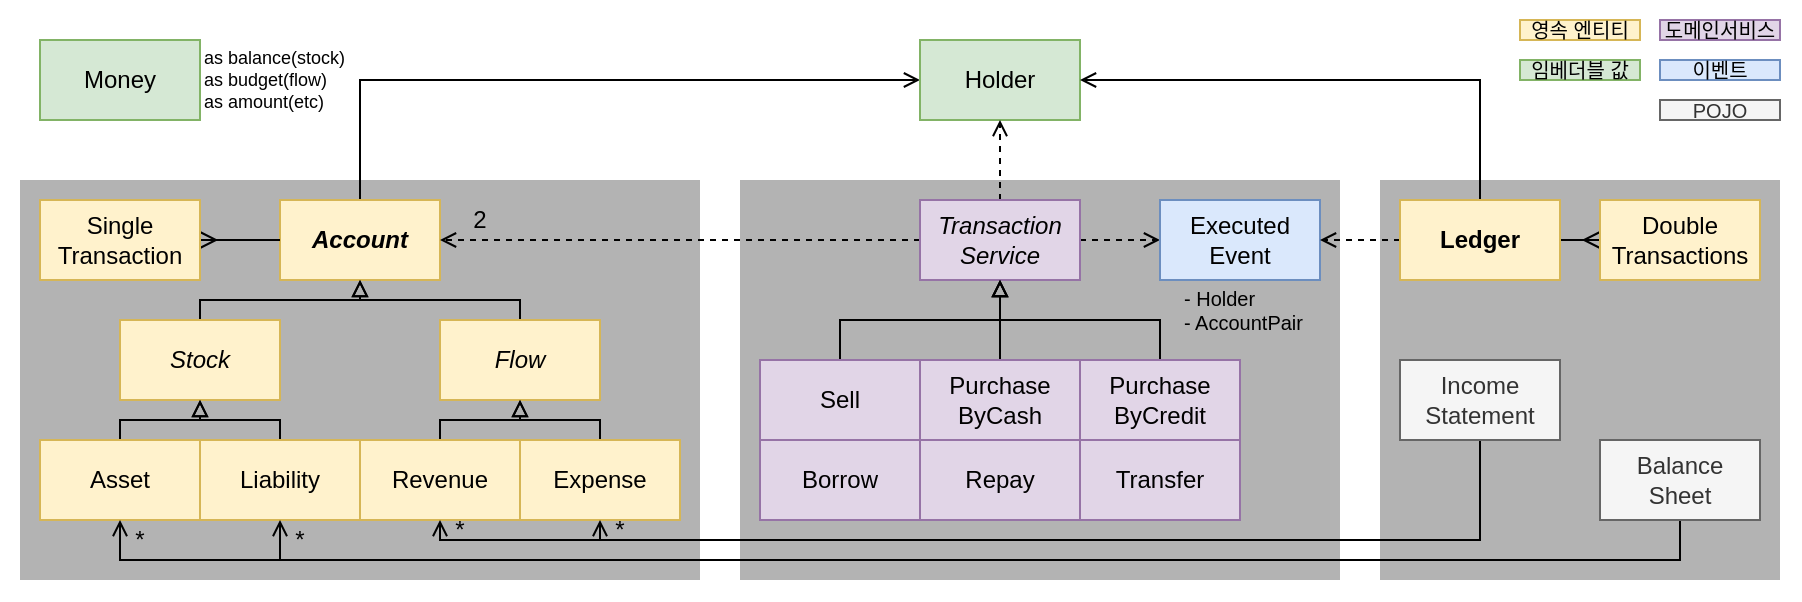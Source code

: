 <mxfile version="13.9.9" type="device"><diagram id="YIgr6HLfh7gYz-MiHEPU" name="페이지-1"><mxGraphModel dx="981" dy="569" grid="1" gridSize="10" guides="1" tooltips="1" connect="1" arrows="1" fold="1" page="1" pageScale="1" pageWidth="1169" pageHeight="827" math="0" shadow="0"><root><mxCell id="0"/><mxCell id="1" parent="0"/><mxCell id="2CYd799_G8tJihuWGXr--59" value="" style="rounded=0;whiteSpace=wrap;html=1;fontSize=10;align=left;strokeColor=none;" vertex="1" parent="1"><mxGeometry x="20" y="20" width="900" height="300" as="geometry"/></mxCell><mxCell id="2CYd799_G8tJihuWGXr--60" value="" style="rounded=0;whiteSpace=wrap;html=1;fontSize=10;align=left;strokeColor=none;fillColor=#B3B3B3;" vertex="1" parent="1"><mxGeometry x="30" y="110" width="340" height="200" as="geometry"/></mxCell><mxCell id="2CYd799_G8tJihuWGXr--61" value="" style="rounded=0;whiteSpace=wrap;html=1;fontSize=10;align=left;strokeColor=none;fillColor=#B3B3B3;" vertex="1" parent="1"><mxGeometry x="390" y="110" width="300" height="200" as="geometry"/></mxCell><mxCell id="2CYd799_G8tJihuWGXr--62" value="" style="rounded=0;whiteSpace=wrap;html=1;fontSize=10;align=left;strokeColor=none;fillColor=#B3B3B3;" vertex="1" parent="1"><mxGeometry x="710" y="110" width="200" height="200" as="geometry"/></mxCell><mxCell id="2CYd799_G8tJihuWGXr--29" style="edgeStyle=orthogonalEdgeStyle;rounded=0;orthogonalLoop=1;jettySize=auto;html=1;exitX=0.5;exitY=0;exitDx=0;exitDy=0;entryX=0;entryY=0.5;entryDx=0;entryDy=0;endArrow=open;endFill=0;" edge="1" parent="1" source="2CYd799_G8tJihuWGXr--1" target="2CYd799_G8tJihuWGXr--9"><mxGeometry relative="1" as="geometry"/></mxCell><mxCell id="2CYd799_G8tJihuWGXr--1" value="Account" style="rounded=0;whiteSpace=wrap;html=1;fillColor=#fff2cc;strokeColor=#d6b656;fontStyle=3" vertex="1" parent="1"><mxGeometry x="160" y="120" width="80" height="40" as="geometry"/></mxCell><mxCell id="2CYd799_G8tJihuWGXr--20" style="edgeStyle=orthogonalEdgeStyle;rounded=0;orthogonalLoop=1;jettySize=auto;html=1;exitX=0.5;exitY=0;exitDx=0;exitDy=0;endArrow=block;endFill=0;" edge="1" parent="1" source="2CYd799_G8tJihuWGXr--2" target="2CYd799_G8tJihuWGXr--1"><mxGeometry relative="1" as="geometry"><Array as="points"><mxPoint x="280" y="170"/><mxPoint x="200" y="170"/></Array></mxGeometry></mxCell><mxCell id="2CYd799_G8tJihuWGXr--2" value="Flow" style="rounded=0;whiteSpace=wrap;html=1;fillColor=#fff2cc;strokeColor=#d6b656;fontStyle=2" vertex="1" parent="1"><mxGeometry x="240" y="180" width="80" height="40" as="geometry"/></mxCell><mxCell id="2CYd799_G8tJihuWGXr--19" style="edgeStyle=orthogonalEdgeStyle;rounded=0;orthogonalLoop=1;jettySize=auto;html=1;exitX=0.5;exitY=0;exitDx=0;exitDy=0;entryX=0.5;entryY=1;entryDx=0;entryDy=0;endArrow=block;endFill=0;" edge="1" parent="1" source="2CYd799_G8tJihuWGXr--3" target="2CYd799_G8tJihuWGXr--1"><mxGeometry relative="1" as="geometry"><Array as="points"><mxPoint x="120" y="170"/><mxPoint x="200" y="170"/></Array></mxGeometry></mxCell><mxCell id="2CYd799_G8tJihuWGXr--3" value="Stock" style="rounded=0;whiteSpace=wrap;html=1;fillColor=#fff2cc;strokeColor=#d6b656;fontStyle=2" vertex="1" parent="1"><mxGeometry x="80" y="180" width="80" height="40" as="geometry"/></mxCell><mxCell id="2CYd799_G8tJihuWGXr--21" style="edgeStyle=orthogonalEdgeStyle;rounded=0;orthogonalLoop=1;jettySize=auto;html=1;exitX=0.5;exitY=0;exitDx=0;exitDy=0;entryX=0.5;entryY=1;entryDx=0;entryDy=0;endArrow=block;endFill=0;" edge="1" parent="1" source="2CYd799_G8tJihuWGXr--4" target="2CYd799_G8tJihuWGXr--3"><mxGeometry relative="1" as="geometry"><Array as="points"><mxPoint x="80" y="230"/><mxPoint x="120" y="230"/></Array></mxGeometry></mxCell><mxCell id="2CYd799_G8tJihuWGXr--4" value="Asset" style="rounded=0;whiteSpace=wrap;html=1;fillColor=#fff2cc;strokeColor=#d6b656;" vertex="1" parent="1"><mxGeometry x="40" y="240" width="80" height="40" as="geometry"/></mxCell><mxCell id="2CYd799_G8tJihuWGXr--22" style="edgeStyle=orthogonalEdgeStyle;rounded=0;orthogonalLoop=1;jettySize=auto;html=1;exitX=0.5;exitY=0;exitDx=0;exitDy=0;endArrow=block;endFill=0;" edge="1" parent="1" source="2CYd799_G8tJihuWGXr--5"><mxGeometry relative="1" as="geometry"><mxPoint x="120" y="220" as="targetPoint"/><Array as="points"><mxPoint x="160" y="230"/><mxPoint x="120" y="230"/></Array></mxGeometry></mxCell><mxCell id="2CYd799_G8tJihuWGXr--5" value="Liability" style="rounded=0;whiteSpace=wrap;html=1;fillColor=#fff2cc;strokeColor=#d6b656;" vertex="1" parent="1"><mxGeometry x="120" y="240" width="80" height="40" as="geometry"/></mxCell><mxCell id="2CYd799_G8tJihuWGXr--24" style="edgeStyle=orthogonalEdgeStyle;rounded=0;orthogonalLoop=1;jettySize=auto;html=1;exitX=0.5;exitY=0;exitDx=0;exitDy=0;endArrow=block;endFill=0;entryX=0.5;entryY=1;entryDx=0;entryDy=0;" edge="1" parent="1" source="2CYd799_G8tJihuWGXr--6" target="2CYd799_G8tJihuWGXr--2"><mxGeometry relative="1" as="geometry"><Array as="points"><mxPoint x="240" y="230"/><mxPoint x="280" y="230"/></Array></mxGeometry></mxCell><mxCell id="2CYd799_G8tJihuWGXr--6" value="Revenue" style="rounded=0;whiteSpace=wrap;html=1;fillColor=#fff2cc;strokeColor=#d6b656;" vertex="1" parent="1"><mxGeometry x="200" y="240" width="80" height="40" as="geometry"/></mxCell><mxCell id="2CYd799_G8tJihuWGXr--25" style="edgeStyle=orthogonalEdgeStyle;rounded=0;orthogonalLoop=1;jettySize=auto;html=1;exitX=0.5;exitY=0;exitDx=0;exitDy=0;endArrow=block;endFill=0;" edge="1" parent="1" source="2CYd799_G8tJihuWGXr--7"><mxGeometry relative="1" as="geometry"><mxPoint x="280" y="220" as="targetPoint"/><Array as="points"><mxPoint x="320" y="230"/><mxPoint x="280" y="230"/></Array></mxGeometry></mxCell><mxCell id="2CYd799_G8tJihuWGXr--7" value="Expense" style="rounded=0;whiteSpace=wrap;html=1;fillColor=#fff2cc;strokeColor=#d6b656;" vertex="1" parent="1"><mxGeometry x="280" y="240" width="80" height="40" as="geometry"/></mxCell><mxCell id="2CYd799_G8tJihuWGXr--9" value="Holder" style="rounded=0;whiteSpace=wrap;html=1;fillColor=#d5e8d4;strokeColor=#82b366;" vertex="1" parent="1"><mxGeometry x="480" y="40" width="80" height="40" as="geometry"/></mxCell><mxCell id="2CYd799_G8tJihuWGXr--18" style="edgeStyle=orthogonalEdgeStyle;rounded=0;orthogonalLoop=1;jettySize=auto;html=1;exitX=1;exitY=0.5;exitDx=0;exitDy=0;endArrow=none;endFill=0;startArrow=ERmany;startFill=0;" edge="1" parent="1" source="2CYd799_G8tJihuWGXr--10" target="2CYd799_G8tJihuWGXr--1"><mxGeometry relative="1" as="geometry"/></mxCell><mxCell id="2CYd799_G8tJihuWGXr--10" value="Single&lt;br&gt;Transaction" style="rounded=0;whiteSpace=wrap;html=1;fillColor=#fff2cc;strokeColor=#d6b656;" vertex="1" parent="1"><mxGeometry x="40" y="120" width="80" height="40" as="geometry"/></mxCell><mxCell id="2CYd799_G8tJihuWGXr--31" style="edgeStyle=orthogonalEdgeStyle;rounded=0;orthogonalLoop=1;jettySize=auto;html=1;exitX=0.5;exitY=0;exitDx=0;exitDy=0;dashed=1;startArrow=none;startFill=0;endArrow=open;endFill=0;" edge="1" parent="1" source="2CYd799_G8tJihuWGXr--11" target="2CYd799_G8tJihuWGXr--9"><mxGeometry relative="1" as="geometry"/></mxCell><mxCell id="2CYd799_G8tJihuWGXr--37" style="edgeStyle=orthogonalEdgeStyle;rounded=0;orthogonalLoop=1;jettySize=auto;html=1;exitX=0;exitY=0.5;exitDx=0;exitDy=0;startArrow=none;startFill=0;endArrow=open;endFill=0;dashed=1;" edge="1" parent="1" source="2CYd799_G8tJihuWGXr--11" target="2CYd799_G8tJihuWGXr--1"><mxGeometry relative="1" as="geometry"/></mxCell><mxCell id="2CYd799_G8tJihuWGXr--41" style="edgeStyle=orthogonalEdgeStyle;rounded=0;orthogonalLoop=1;jettySize=auto;html=1;exitX=1;exitY=0.5;exitDx=0;exitDy=0;entryX=0;entryY=0.5;entryDx=0;entryDy=0;dashed=1;startArrow=none;startFill=0;endArrow=open;endFill=0;fontSize=10;" edge="1" parent="1" source="2CYd799_G8tJihuWGXr--11" target="2CYd799_G8tJihuWGXr--40"><mxGeometry relative="1" as="geometry"/></mxCell><mxCell id="2CYd799_G8tJihuWGXr--11" value="Transaction&lt;br&gt;Service" style="rounded=0;whiteSpace=wrap;html=1;fillColor=#e1d5e7;strokeColor=#9673a6;fontStyle=2" vertex="1" parent="1"><mxGeometry x="480" y="120" width="80" height="40" as="geometry"/></mxCell><mxCell id="2CYd799_G8tJihuWGXr--26" style="edgeStyle=orthogonalEdgeStyle;rounded=0;orthogonalLoop=1;jettySize=auto;html=1;exitX=0.5;exitY=0;exitDx=0;exitDy=0;entryX=0.5;entryY=1;entryDx=0;entryDy=0;endArrow=block;endFill=0;" edge="1" parent="1" source="2CYd799_G8tJihuWGXr--12" target="2CYd799_G8tJihuWGXr--11"><mxGeometry relative="1" as="geometry"/></mxCell><mxCell id="2CYd799_G8tJihuWGXr--12" value="Sell" style="rounded=0;whiteSpace=wrap;html=1;fillColor=#e1d5e7;strokeColor=#9673a6;" vertex="1" parent="1"><mxGeometry x="400" y="200" width="80" height="40" as="geometry"/></mxCell><mxCell id="2CYd799_G8tJihuWGXr--27" style="edgeStyle=orthogonalEdgeStyle;rounded=0;orthogonalLoop=1;jettySize=auto;html=1;exitX=0.5;exitY=0;exitDx=0;exitDy=0;endArrow=block;endFill=0;" edge="1" parent="1" source="2CYd799_G8tJihuWGXr--13" target="2CYd799_G8tJihuWGXr--11"><mxGeometry relative="1" as="geometry"/></mxCell><mxCell id="2CYd799_G8tJihuWGXr--13" value="Purchase&lt;br&gt;ByCash" style="rounded=0;whiteSpace=wrap;html=1;fillColor=#e1d5e7;strokeColor=#9673a6;" vertex="1" parent="1"><mxGeometry x="480" y="200" width="80" height="40" as="geometry"/></mxCell><mxCell id="2CYd799_G8tJihuWGXr--28" style="edgeStyle=orthogonalEdgeStyle;rounded=0;orthogonalLoop=1;jettySize=auto;html=1;exitX=0.5;exitY=0;exitDx=0;exitDy=0;endArrow=block;endFill=0;" edge="1" parent="1" source="2CYd799_G8tJihuWGXr--14" target="2CYd799_G8tJihuWGXr--11"><mxGeometry relative="1" as="geometry"/></mxCell><mxCell id="2CYd799_G8tJihuWGXr--14" value="Purchase&lt;br&gt;ByCredit" style="rounded=0;whiteSpace=wrap;html=1;fillColor=#e1d5e7;strokeColor=#9673a6;" vertex="1" parent="1"><mxGeometry x="560" y="200" width="80" height="40" as="geometry"/></mxCell><mxCell id="2CYd799_G8tJihuWGXr--15" value="Borrow" style="rounded=0;whiteSpace=wrap;html=1;fillColor=#e1d5e7;strokeColor=#9673a6;" vertex="1" parent="1"><mxGeometry x="400" y="240" width="80" height="40" as="geometry"/></mxCell><mxCell id="2CYd799_G8tJihuWGXr--16" value="Repay" style="rounded=0;whiteSpace=wrap;html=1;fillColor=#e1d5e7;strokeColor=#9673a6;" vertex="1" parent="1"><mxGeometry x="480" y="240" width="80" height="40" as="geometry"/></mxCell><mxCell id="2CYd799_G8tJihuWGXr--17" value="Transfer" style="rounded=0;whiteSpace=wrap;html=1;fillColor=#e1d5e7;strokeColor=#9673a6;" vertex="1" parent="1"><mxGeometry x="560" y="240" width="80" height="40" as="geometry"/></mxCell><mxCell id="2CYd799_G8tJihuWGXr--35" value="2" style="text;html=1;strokeColor=none;fillColor=none;align=center;verticalAlign=middle;whiteSpace=wrap;rounded=0;" vertex="1" parent="1"><mxGeometry x="240" y="120" width="40" height="20" as="geometry"/></mxCell><mxCell id="2CYd799_G8tJihuWGXr--38" value="Money" style="rounded=0;whiteSpace=wrap;html=1;fillColor=#d5e8d4;strokeColor=#82b366;" vertex="1" parent="1"><mxGeometry x="40" y="40" width="80" height="40" as="geometry"/></mxCell><mxCell id="2CYd799_G8tJihuWGXr--39" value="as balance(stock)&lt;br style=&quot;font-size: 9px;&quot;&gt;as budget(flow)&lt;br style=&quot;font-size: 9px;&quot;&gt;as amount(etc)" style="text;html=1;strokeColor=none;fillColor=none;align=left;verticalAlign=middle;whiteSpace=wrap;rounded=0;fontSize=9;" vertex="1" parent="1"><mxGeometry x="120" y="40" width="80" height="40" as="geometry"/></mxCell><mxCell id="2CYd799_G8tJihuWGXr--40" value="Executed&lt;br&gt;Event" style="rounded=0;whiteSpace=wrap;html=1;fillColor=#dae8fc;strokeColor=#6c8ebf;" vertex="1" parent="1"><mxGeometry x="600" y="120" width="80" height="40" as="geometry"/></mxCell><mxCell id="2CYd799_G8tJihuWGXr--43" style="edgeStyle=orthogonalEdgeStyle;rounded=0;orthogonalLoop=1;jettySize=auto;html=1;exitX=0.5;exitY=0;exitDx=0;exitDy=0;entryX=1;entryY=0.5;entryDx=0;entryDy=0;startArrow=none;startFill=0;endArrow=open;endFill=0;fontSize=10;" edge="1" parent="1" source="2CYd799_G8tJihuWGXr--42" target="2CYd799_G8tJihuWGXr--9"><mxGeometry relative="1" as="geometry"/></mxCell><mxCell id="2CYd799_G8tJihuWGXr--44" style="edgeStyle=orthogonalEdgeStyle;rounded=0;orthogonalLoop=1;jettySize=auto;html=1;exitX=0;exitY=0.5;exitDx=0;exitDy=0;entryX=1;entryY=0.5;entryDx=0;entryDy=0;dashed=1;startArrow=none;startFill=0;endArrow=open;endFill=0;fontSize=10;" edge="1" parent="1" source="2CYd799_G8tJihuWGXr--42" target="2CYd799_G8tJihuWGXr--40"><mxGeometry relative="1" as="geometry"/></mxCell><mxCell id="2CYd799_G8tJihuWGXr--48" style="edgeStyle=orthogonalEdgeStyle;rounded=0;orthogonalLoop=1;jettySize=auto;html=1;exitX=1;exitY=0.5;exitDx=0;exitDy=0;entryX=0;entryY=0.5;entryDx=0;entryDy=0;startArrow=none;startFill=0;endArrow=ERmany;endFill=0;fontSize=10;" edge="1" parent="1" source="2CYd799_G8tJihuWGXr--42" target="2CYd799_G8tJihuWGXr--47"><mxGeometry relative="1" as="geometry"/></mxCell><mxCell id="2CYd799_G8tJihuWGXr--42" value="Ledger" style="rounded=0;whiteSpace=wrap;html=1;fillColor=#fff2cc;strokeColor=#d6b656;fontStyle=1" vertex="1" parent="1"><mxGeometry x="720" y="120" width="80" height="40" as="geometry"/></mxCell><mxCell id="2CYd799_G8tJihuWGXr--45" value="- Holder&lt;br&gt;- AccountPair" style="text;html=1;strokeColor=none;fillColor=none;align=left;verticalAlign=middle;whiteSpace=wrap;rounded=0;fontSize=10;" vertex="1" parent="1"><mxGeometry x="610" y="160" width="70" height="30" as="geometry"/></mxCell><mxCell id="2CYd799_G8tJihuWGXr--47" value="Double&lt;br&gt;Transactions" style="rounded=0;whiteSpace=wrap;html=1;fillColor=#fff2cc;strokeColor=#d6b656;" vertex="1" parent="1"><mxGeometry x="820" y="120" width="80" height="40" as="geometry"/></mxCell><mxCell id="2CYd799_G8tJihuWGXr--51" style="edgeStyle=orthogonalEdgeStyle;rounded=0;orthogonalLoop=1;jettySize=auto;html=1;exitX=0.5;exitY=1;exitDx=0;exitDy=0;entryX=0.5;entryY=1;entryDx=0;entryDy=0;startArrow=none;startFill=0;endArrow=open;endFill=0;fontSize=10;" edge="1" parent="1" source="2CYd799_G8tJihuWGXr--49" target="2CYd799_G8tJihuWGXr--4"><mxGeometry relative="1" as="geometry"><Array as="points"><mxPoint x="860" y="300"/><mxPoint x="80" y="300"/></Array></mxGeometry></mxCell><mxCell id="2CYd799_G8tJihuWGXr--52" style="edgeStyle=orthogonalEdgeStyle;rounded=0;orthogonalLoop=1;jettySize=auto;html=1;exitX=0.5;exitY=1;exitDx=0;exitDy=0;entryX=0.5;entryY=1;entryDx=0;entryDy=0;startArrow=none;startFill=0;endArrow=open;endFill=0;fontSize=10;" edge="1" parent="1" source="2CYd799_G8tJihuWGXr--49" target="2CYd799_G8tJihuWGXr--5"><mxGeometry relative="1" as="geometry"/></mxCell><mxCell id="2CYd799_G8tJihuWGXr--49" value="Balance&lt;br&gt;Sheet" style="rounded=0;whiteSpace=wrap;html=1;fillColor=#f5f5f5;strokeColor=#666666;fontColor=#333333;" vertex="1" parent="1"><mxGeometry x="820" y="240" width="80" height="40" as="geometry"/></mxCell><mxCell id="2CYd799_G8tJihuWGXr--57" style="edgeStyle=orthogonalEdgeStyle;rounded=0;orthogonalLoop=1;jettySize=auto;html=1;exitX=0.5;exitY=1;exitDx=0;exitDy=0;entryX=0.5;entryY=1;entryDx=0;entryDy=0;startArrow=none;startFill=0;endArrow=open;endFill=0;fontSize=10;" edge="1" parent="1" source="2CYd799_G8tJihuWGXr--50" target="2CYd799_G8tJihuWGXr--6"><mxGeometry relative="1" as="geometry"><Array as="points"><mxPoint x="760" y="290"/><mxPoint x="240" y="290"/></Array></mxGeometry></mxCell><mxCell id="2CYd799_G8tJihuWGXr--58" style="edgeStyle=orthogonalEdgeStyle;rounded=0;orthogonalLoop=1;jettySize=auto;html=1;exitX=0.5;exitY=1;exitDx=0;exitDy=0;entryX=0.5;entryY=1;entryDx=0;entryDy=0;startArrow=none;startFill=0;endArrow=open;endFill=0;fontSize=10;" edge="1" parent="1" source="2CYd799_G8tJihuWGXr--50" target="2CYd799_G8tJihuWGXr--7"><mxGeometry relative="1" as="geometry"><Array as="points"><mxPoint x="760" y="290"/><mxPoint x="320" y="290"/></Array></mxGeometry></mxCell><mxCell id="2CYd799_G8tJihuWGXr--50" value="Income&lt;br&gt;Statement" style="rounded=0;whiteSpace=wrap;html=1;fillColor=#f5f5f5;strokeColor=#666666;fontColor=#333333;" vertex="1" parent="1"><mxGeometry x="720" y="200" width="80" height="40" as="geometry"/></mxCell><mxCell id="2CYd799_G8tJihuWGXr--53" value="*" style="text;html=1;strokeColor=none;fillColor=none;align=center;verticalAlign=middle;whiteSpace=wrap;rounded=0;" vertex="1" parent="1"><mxGeometry x="80" y="280" width="20" height="20" as="geometry"/></mxCell><mxCell id="2CYd799_G8tJihuWGXr--54" value="*" style="text;html=1;strokeColor=none;fillColor=none;align=center;verticalAlign=middle;whiteSpace=wrap;rounded=0;" vertex="1" parent="1"><mxGeometry x="160" y="280" width="20" height="20" as="geometry"/></mxCell><mxCell id="2CYd799_G8tJihuWGXr--55" value="*" style="text;html=1;strokeColor=none;fillColor=none;align=center;verticalAlign=middle;whiteSpace=wrap;rounded=0;" vertex="1" parent="1"><mxGeometry x="240" y="280" width="20" height="10" as="geometry"/></mxCell><mxCell id="2CYd799_G8tJihuWGXr--56" value="*" style="text;html=1;strokeColor=none;fillColor=none;align=center;verticalAlign=middle;whiteSpace=wrap;rounded=0;" vertex="1" parent="1"><mxGeometry x="320" y="280" width="20" height="10" as="geometry"/></mxCell><mxCell id="2CYd799_G8tJihuWGXr--63" value="POJO" style="rounded=0;whiteSpace=wrap;html=1;fillColor=#f5f5f5;strokeColor=#666666;fontSize=10;fontColor=#333333;" vertex="1" parent="1"><mxGeometry x="850" y="70" width="60" height="10" as="geometry"/></mxCell><mxCell id="2CYd799_G8tJihuWGXr--64" value="도메인서비스" style="rounded=0;whiteSpace=wrap;html=1;fillColor=#e1d5e7;strokeColor=#9673a6;fontSize=10;" vertex="1" parent="1"><mxGeometry x="850" y="30" width="60" height="10" as="geometry"/></mxCell><mxCell id="2CYd799_G8tJihuWGXr--66" value="이벤트" style="rounded=0;whiteSpace=wrap;html=1;fillColor=#dae8fc;strokeColor=#6c8ebf;fontSize=10;" vertex="1" parent="1"><mxGeometry x="850" y="50" width="60" height="10" as="geometry"/></mxCell><mxCell id="2CYd799_G8tJihuWGXr--68" value="임베더블 값" style="rounded=0;whiteSpace=wrap;html=1;fillColor=#d5e8d4;strokeColor=#82b366;fontSize=10;" vertex="1" parent="1"><mxGeometry x="780" y="50" width="60" height="10" as="geometry"/></mxCell><mxCell id="2CYd799_G8tJihuWGXr--70" value="영속 엔티티" style="rounded=0;whiteSpace=wrap;html=1;fillColor=#fff2cc;strokeColor=#d6b656;fontSize=10;" vertex="1" parent="1"><mxGeometry x="780" y="30" width="60" height="10" as="geometry"/></mxCell></root></mxGraphModel></diagram></mxfile>